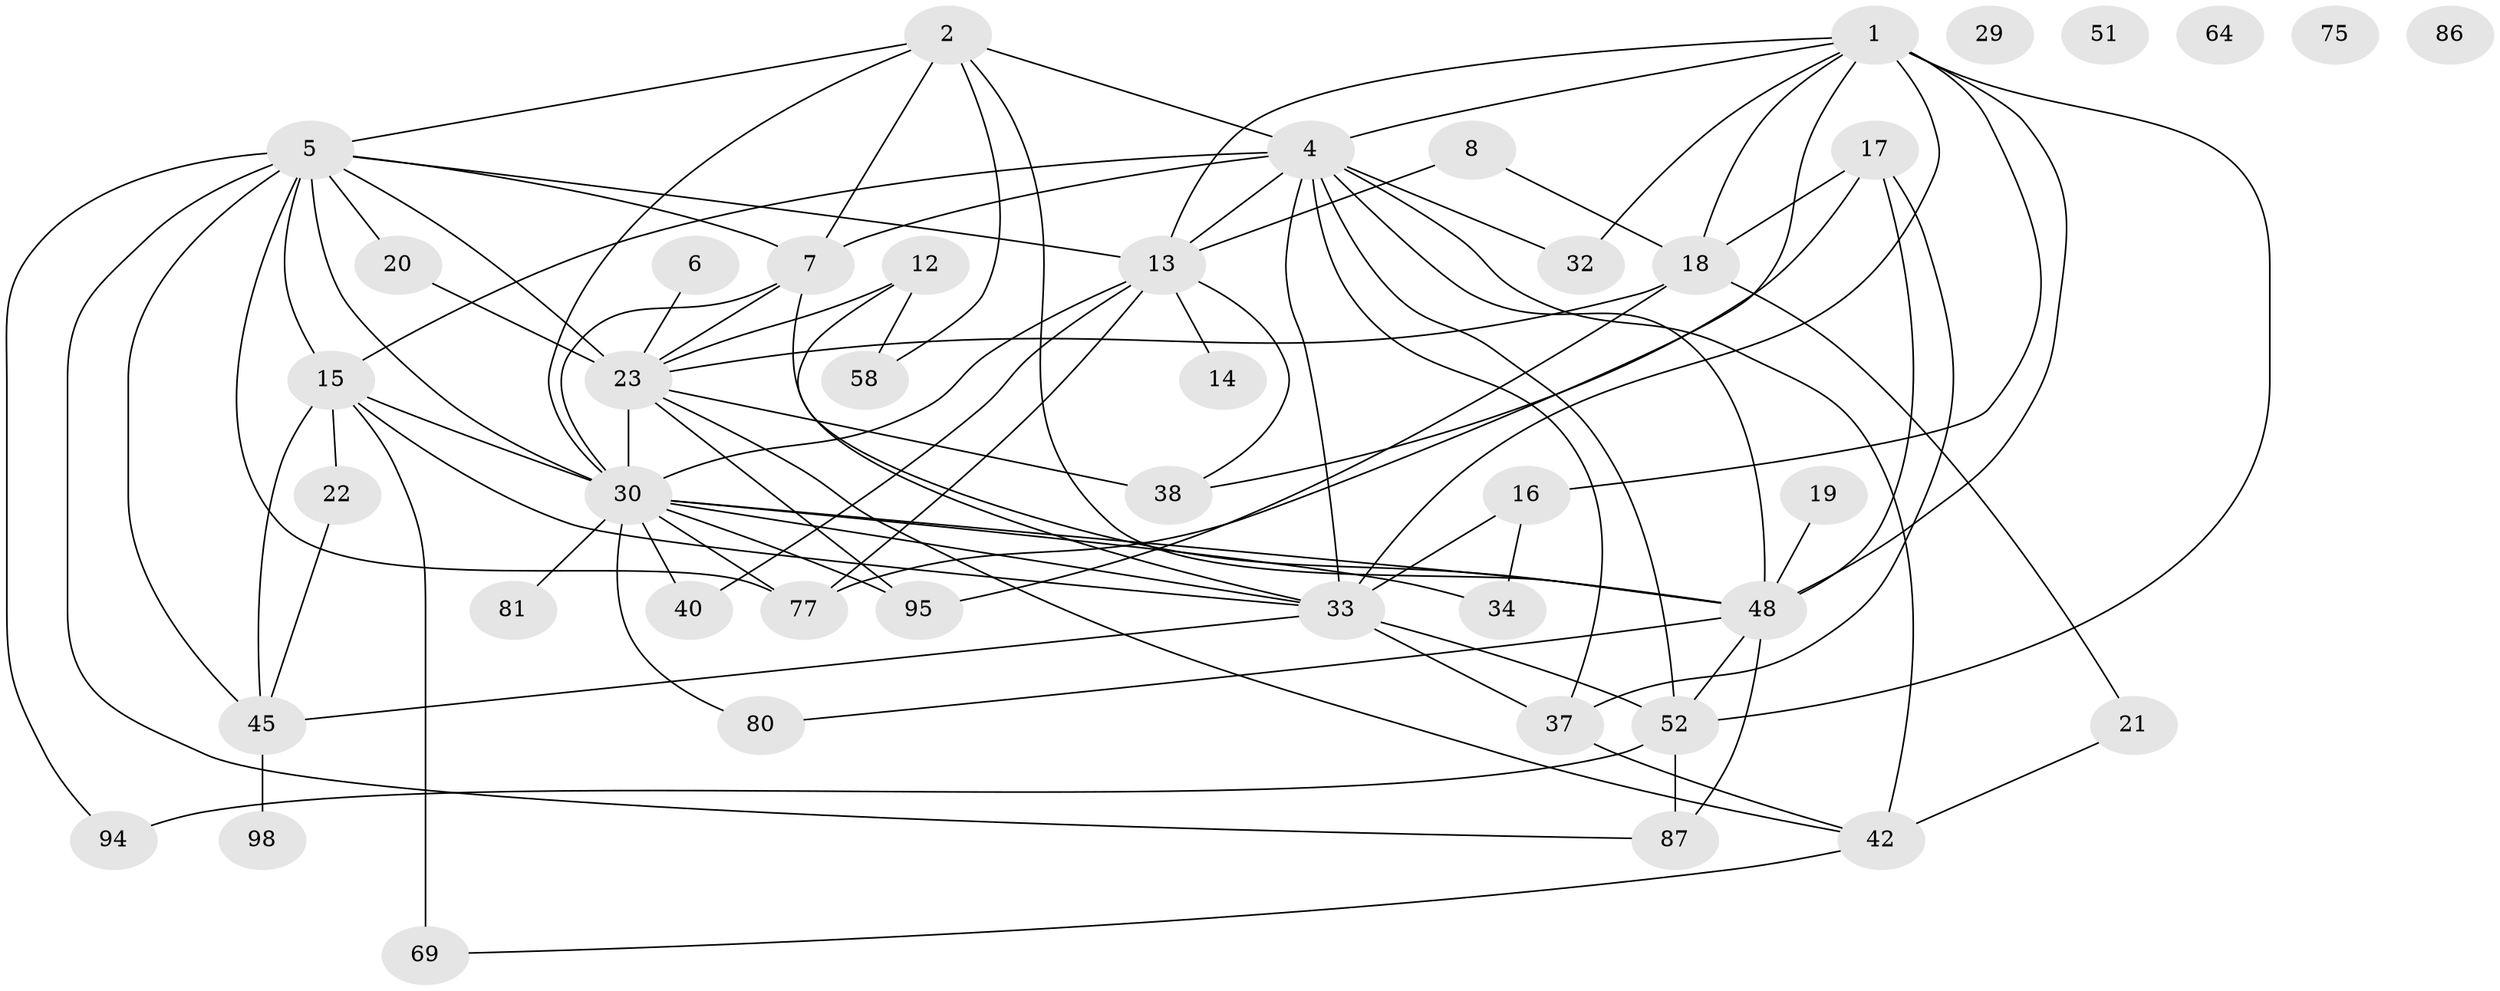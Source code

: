 // original degree distribution, {2: 0.3, 4: 0.18181818181818182, 7: 0.03636363636363636, 5: 0.07272727272727272, 3: 0.20909090909090908, 1: 0.10909090909090909, 0: 0.02727272727272727, 6: 0.05454545454545454, 9: 0.00909090909090909}
// Generated by graph-tools (version 1.1) at 2025/16/03/04/25 18:16:34]
// undirected, 44 vertices, 89 edges
graph export_dot {
graph [start="1"]
  node [color=gray90,style=filled];
  1 [super="+3+9"];
  2 [super="+90+28+83"];
  4 [super="+11+10+60+68+74"];
  5 [super="+24+35"];
  6 [super="+96"];
  7 [super="+27"];
  8;
  12 [super="+91"];
  13 [super="+102+43"];
  14;
  15 [super="+67+78+71"];
  16 [super="+44+97"];
  17 [super="+31"];
  18 [super="+36+39"];
  19;
  20;
  21;
  22;
  23 [super="+26+25"];
  29 [super="+100"];
  30 [super="+65+41+54"];
  32;
  33 [super="+59+109"];
  34 [super="+106"];
  37;
  38;
  40;
  42 [super="+46+49"];
  45 [super="+99"];
  48 [super="+70+92"];
  51;
  52 [super="+107+63"];
  58 [super="+103"];
  64 [super="+82"];
  69;
  75;
  77;
  80;
  81 [super="+85"];
  86;
  87;
  94;
  95;
  98;
  1 -- 32;
  1 -- 52;
  1 -- 13;
  1 -- 16;
  1 -- 33;
  1 -- 18;
  1 -- 77;
  1 -- 4;
  1 -- 48 [weight=2];
  2 -- 4;
  2 -- 58;
  2 -- 30;
  2 -- 48;
  2 -- 7;
  2 -- 5;
  4 -- 37;
  4 -- 15 [weight=2];
  4 -- 32;
  4 -- 42 [weight=2];
  4 -- 48;
  4 -- 33;
  4 -- 52;
  4 -- 7;
  4 -- 13;
  5 -- 20;
  5 -- 94;
  5 -- 7;
  5 -- 30 [weight=2];
  5 -- 13 [weight=2];
  5 -- 45;
  5 -- 15;
  5 -- 77;
  5 -- 23;
  5 -- 87;
  6 -- 23;
  7 -- 30;
  7 -- 23;
  7 -- 48;
  8 -- 13;
  8 -- 18;
  12 -- 23;
  12 -- 33;
  12 -- 58;
  13 -- 38;
  13 -- 40;
  13 -- 77;
  13 -- 14;
  13 -- 30 [weight=2];
  15 -- 45;
  15 -- 22;
  15 -- 69 [weight=2];
  15 -- 33;
  15 -- 30 [weight=3];
  16 -- 33 [weight=2];
  16 -- 34;
  17 -- 18;
  17 -- 37;
  17 -- 38;
  17 -- 48;
  18 -- 23 [weight=2];
  18 -- 21;
  18 -- 95;
  19 -- 48;
  20 -- 23;
  21 -- 42;
  22 -- 45;
  23 -- 38;
  23 -- 42;
  23 -- 95;
  23 -- 30;
  30 -- 95;
  30 -- 34;
  30 -- 40;
  30 -- 48 [weight=2];
  30 -- 33;
  30 -- 77;
  30 -- 80;
  30 -- 81;
  33 -- 52;
  33 -- 37;
  33 -- 45;
  37 -- 42;
  42 -- 69;
  45 -- 98;
  48 -- 80;
  48 -- 52;
  48 -- 87;
  52 -- 94;
  52 -- 87;
}
